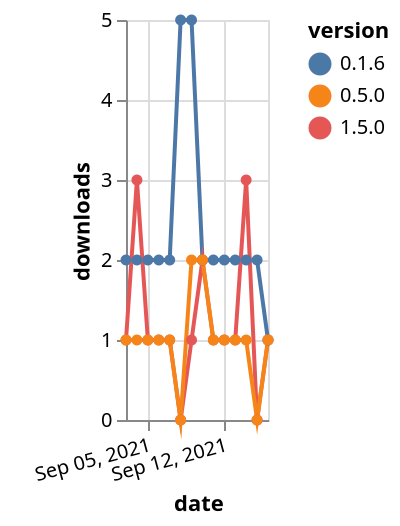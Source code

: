 {"$schema": "https://vega.github.io/schema/vega-lite/v5.json", "description": "A simple bar chart with embedded data.", "data": {"values": [{"date": "2021-09-03", "total": 6093, "delta": 2, "version": "0.1.6"}, {"date": "2021-09-04", "total": 6095, "delta": 2, "version": "0.1.6"}, {"date": "2021-09-05", "total": 6097, "delta": 2, "version": "0.1.6"}, {"date": "2021-09-06", "total": 6099, "delta": 2, "version": "0.1.6"}, {"date": "2021-09-07", "total": 6101, "delta": 2, "version": "0.1.6"}, {"date": "2021-09-08", "total": 6106, "delta": 5, "version": "0.1.6"}, {"date": "2021-09-09", "total": 6111, "delta": 5, "version": "0.1.6"}, {"date": "2021-09-10", "total": 6113, "delta": 2, "version": "0.1.6"}, {"date": "2021-09-11", "total": 6115, "delta": 2, "version": "0.1.6"}, {"date": "2021-09-12", "total": 6117, "delta": 2, "version": "0.1.6"}, {"date": "2021-09-13", "total": 6119, "delta": 2, "version": "0.1.6"}, {"date": "2021-09-14", "total": 6121, "delta": 2, "version": "0.1.6"}, {"date": "2021-09-15", "total": 6123, "delta": 2, "version": "0.1.6"}, {"date": "2021-09-16", "total": 6124, "delta": 1, "version": "0.1.6"}, {"date": "2021-09-03", "total": 468, "delta": 1, "version": "1.5.0"}, {"date": "2021-09-04", "total": 471, "delta": 3, "version": "1.5.0"}, {"date": "2021-09-05", "total": 472, "delta": 1, "version": "1.5.0"}, {"date": "2021-09-06", "total": 473, "delta": 1, "version": "1.5.0"}, {"date": "2021-09-07", "total": 474, "delta": 1, "version": "1.5.0"}, {"date": "2021-09-08", "total": 474, "delta": 0, "version": "1.5.0"}, {"date": "2021-09-09", "total": 475, "delta": 1, "version": "1.5.0"}, {"date": "2021-09-10", "total": 477, "delta": 2, "version": "1.5.0"}, {"date": "2021-09-11", "total": 478, "delta": 1, "version": "1.5.0"}, {"date": "2021-09-12", "total": 479, "delta": 1, "version": "1.5.0"}, {"date": "2021-09-13", "total": 480, "delta": 1, "version": "1.5.0"}, {"date": "2021-09-14", "total": 483, "delta": 3, "version": "1.5.0"}, {"date": "2021-09-15", "total": 483, "delta": 0, "version": "1.5.0"}, {"date": "2021-09-16", "total": 484, "delta": 1, "version": "1.5.0"}, {"date": "2021-09-03", "total": 183, "delta": 1, "version": "0.5.0"}, {"date": "2021-09-04", "total": 184, "delta": 1, "version": "0.5.0"}, {"date": "2021-09-05", "total": 185, "delta": 1, "version": "0.5.0"}, {"date": "2021-09-06", "total": 186, "delta": 1, "version": "0.5.0"}, {"date": "2021-09-07", "total": 187, "delta": 1, "version": "0.5.0"}, {"date": "2021-09-08", "total": 187, "delta": 0, "version": "0.5.0"}, {"date": "2021-09-09", "total": 189, "delta": 2, "version": "0.5.0"}, {"date": "2021-09-10", "total": 191, "delta": 2, "version": "0.5.0"}, {"date": "2021-09-11", "total": 192, "delta": 1, "version": "0.5.0"}, {"date": "2021-09-12", "total": 193, "delta": 1, "version": "0.5.0"}, {"date": "2021-09-13", "total": 194, "delta": 1, "version": "0.5.0"}, {"date": "2021-09-14", "total": 195, "delta": 1, "version": "0.5.0"}, {"date": "2021-09-15", "total": 195, "delta": 0, "version": "0.5.0"}, {"date": "2021-09-16", "total": 196, "delta": 1, "version": "0.5.0"}]}, "width": "container", "mark": {"type": "line", "point": {"filled": true}}, "encoding": {"x": {"field": "date", "type": "temporal", "timeUnit": "yearmonthdate", "title": "date", "axis": {"labelAngle": -15}}, "y": {"field": "delta", "type": "quantitative", "title": "downloads"}, "color": {"field": "version", "type": "nominal"}, "tooltip": {"field": "delta"}}}